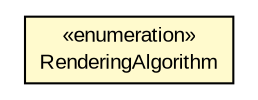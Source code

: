 #!/usr/local/bin/dot
#
# Class diagram 
# Generated by UMLGraph version R5_6-24-gf6e263 (http://www.umlgraph.org/)
#

digraph G {
	edge [fontname="arial",fontsize=10,labelfontname="arial",labelfontsize=10];
	node [fontname="arial",fontsize=10,shape=plaintext];
	nodesep=0.25;
	ranksep=0.5;
	// org.osmdroid.views.overlay.simplefastpoint.SimpleFastPointOverlayOptions.RenderingAlgorithm
	c44778 [label=<<table title="org.osmdroid.views.overlay.simplefastpoint.SimpleFastPointOverlayOptions.RenderingAlgorithm" border="0" cellborder="1" cellspacing="0" cellpadding="2" port="p" bgcolor="lemonChiffon" href="./SimpleFastPointOverlayOptions.RenderingAlgorithm.html">
		<tr><td><table border="0" cellspacing="0" cellpadding="1">
<tr><td align="center" balign="center"> &#171;enumeration&#187; </td></tr>
<tr><td align="center" balign="center"> RenderingAlgorithm </td></tr>
		</table></td></tr>
		</table>>, URL="./SimpleFastPointOverlayOptions.RenderingAlgorithm.html", fontname="arial", fontcolor="black", fontsize=10.0];
}


